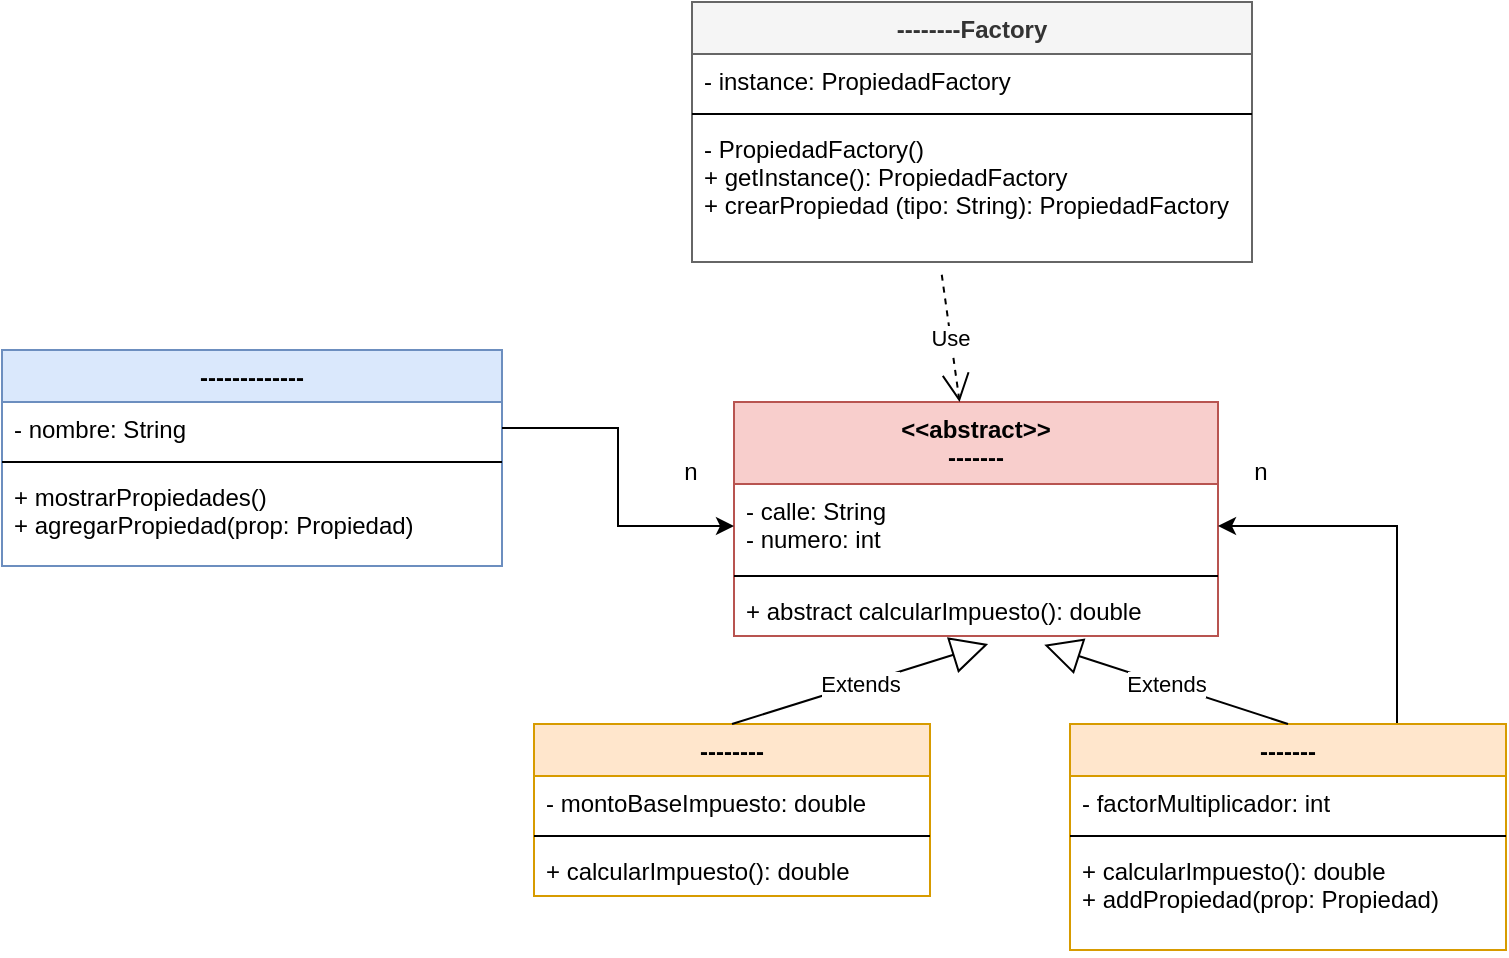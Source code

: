 <mxfile version="15.4.0" type="device"><diagram id="gQjpaSXzzTaG0W6sBSb6" name="Página-1"><mxGraphModel dx="1477" dy="633" grid="0" gridSize="10" guides="1" tooltips="1" connect="1" arrows="1" fold="1" page="0" pageScale="1" pageWidth="827" pageHeight="1169" math="0" shadow="0"><root><mxCell id="0"/><mxCell id="1" parent="0"/><mxCell id="20JLVAtIkbaSRFVhII1U-1" value="--------Factory" style="swimlane;fontStyle=1;align=center;verticalAlign=top;childLayout=stackLayout;horizontal=1;startSize=26;horizontalStack=0;resizeParent=1;resizeParentMax=0;resizeLast=0;collapsible=1;marginBottom=0;fillColor=#f5f5f5;strokeColor=#666666;fontColor=#333333;" parent="1" vertex="1"><mxGeometry x="329" y="35" width="280" height="130" as="geometry"/></mxCell><mxCell id="20JLVAtIkbaSRFVhII1U-2" value="- instance: PropiedadFactory" style="text;strokeColor=none;fillColor=none;align=left;verticalAlign=top;spacingLeft=4;spacingRight=4;overflow=hidden;rotatable=0;points=[[0,0.5],[1,0.5]];portConstraint=eastwest;" parent="20JLVAtIkbaSRFVhII1U-1" vertex="1"><mxGeometry y="26" width="280" height="26" as="geometry"/></mxCell><mxCell id="20JLVAtIkbaSRFVhII1U-3" value="" style="line;strokeWidth=1;fillColor=none;align=left;verticalAlign=middle;spacingTop=-1;spacingLeft=3;spacingRight=3;rotatable=0;labelPosition=right;points=[];portConstraint=eastwest;" parent="20JLVAtIkbaSRFVhII1U-1" vertex="1"><mxGeometry y="52" width="280" height="8" as="geometry"/></mxCell><mxCell id="20JLVAtIkbaSRFVhII1U-4" value="- PropiedadFactory()&#10;+ getInstance(): PropiedadFactory&#10;+ crearPropiedad (tipo: String): PropiedadFactory" style="text;strokeColor=none;fillColor=none;align=left;verticalAlign=top;spacingLeft=4;spacingRight=4;overflow=hidden;rotatable=0;points=[[0,0.5],[1,0.5]];portConstraint=eastwest;" parent="20JLVAtIkbaSRFVhII1U-1" vertex="1"><mxGeometry y="60" width="280" height="70" as="geometry"/></mxCell><mxCell id="20JLVAtIkbaSRFVhII1U-5" value="&lt;&lt;abstract&gt;&gt;&#10;-------" style="swimlane;fontStyle=1;align=center;verticalAlign=top;childLayout=stackLayout;horizontal=1;startSize=41;horizontalStack=0;resizeParent=1;resizeParentMax=0;resizeLast=0;collapsible=1;marginBottom=0;fillColor=#f8cecc;strokeColor=#b85450;" parent="1" vertex="1"><mxGeometry x="350" y="235" width="242" height="117" as="geometry"/></mxCell><mxCell id="20JLVAtIkbaSRFVhII1U-6" value="- calle: String&#10;- numero: int" style="text;strokeColor=none;fillColor=none;align=left;verticalAlign=top;spacingLeft=4;spacingRight=4;overflow=hidden;rotatable=0;points=[[0,0.5],[1,0.5]];portConstraint=eastwest;" parent="20JLVAtIkbaSRFVhII1U-5" vertex="1"><mxGeometry y="41" width="242" height="42" as="geometry"/></mxCell><mxCell id="20JLVAtIkbaSRFVhII1U-7" value="" style="line;strokeWidth=1;fillColor=none;align=left;verticalAlign=middle;spacingTop=-1;spacingLeft=3;spacingRight=3;rotatable=0;labelPosition=right;points=[];portConstraint=eastwest;" parent="20JLVAtIkbaSRFVhII1U-5" vertex="1"><mxGeometry y="83" width="242" height="8" as="geometry"/></mxCell><mxCell id="20JLVAtIkbaSRFVhII1U-8" value="+ abstract calcularImpuesto(): double" style="text;strokeColor=none;fillColor=none;align=left;verticalAlign=top;spacingLeft=4;spacingRight=4;overflow=hidden;rotatable=0;points=[[0,0.5],[1,0.5]];portConstraint=eastwest;" parent="20JLVAtIkbaSRFVhII1U-5" vertex="1"><mxGeometry y="91" width="242" height="26" as="geometry"/></mxCell><mxCell id="20JLVAtIkbaSRFVhII1U-9" value="-------------" style="swimlane;fontStyle=1;align=center;verticalAlign=top;childLayout=stackLayout;horizontal=1;startSize=26;horizontalStack=0;resizeParent=1;resizeParentMax=0;resizeLast=0;collapsible=1;marginBottom=0;fillColor=#dae8fc;strokeColor=#6c8ebf;" parent="1" vertex="1"><mxGeometry x="-16" y="209" width="250" height="108" as="geometry"/></mxCell><mxCell id="20JLVAtIkbaSRFVhII1U-10" value="- nombre: String" style="text;strokeColor=none;fillColor=none;align=left;verticalAlign=top;spacingLeft=4;spacingRight=4;overflow=hidden;rotatable=0;points=[[0,0.5],[1,0.5]];portConstraint=eastwest;" parent="20JLVAtIkbaSRFVhII1U-9" vertex="1"><mxGeometry y="26" width="250" height="26" as="geometry"/></mxCell><mxCell id="20JLVAtIkbaSRFVhII1U-11" value="" style="line;strokeWidth=1;fillColor=none;align=left;verticalAlign=middle;spacingTop=-1;spacingLeft=3;spacingRight=3;rotatable=0;labelPosition=right;points=[];portConstraint=eastwest;" parent="20JLVAtIkbaSRFVhII1U-9" vertex="1"><mxGeometry y="52" width="250" height="8" as="geometry"/></mxCell><mxCell id="20JLVAtIkbaSRFVhII1U-12" value="+ mostrarPropiedades()&#10;+ agregarPropiedad(prop: Propiedad)" style="text;strokeColor=none;fillColor=none;align=left;verticalAlign=top;spacingLeft=4;spacingRight=4;overflow=hidden;rotatable=0;points=[[0,0.5],[1,0.5]];portConstraint=eastwest;" parent="20JLVAtIkbaSRFVhII1U-9" vertex="1"><mxGeometry y="60" width="250" height="48" as="geometry"/></mxCell><mxCell id="20JLVAtIkbaSRFVhII1U-13" value="--------" style="swimlane;fontStyle=1;align=center;verticalAlign=top;childLayout=stackLayout;horizontal=1;startSize=26;horizontalStack=0;resizeParent=1;resizeParentMax=0;resizeLast=0;collapsible=1;marginBottom=0;fillColor=#ffe6cc;strokeColor=#d79b00;" parent="1" vertex="1"><mxGeometry x="250" y="396" width="198" height="86" as="geometry"/></mxCell><mxCell id="20JLVAtIkbaSRFVhII1U-14" value="- montoBaseImpuesto: double" style="text;strokeColor=none;fillColor=none;align=left;verticalAlign=top;spacingLeft=4;spacingRight=4;overflow=hidden;rotatable=0;points=[[0,0.5],[1,0.5]];portConstraint=eastwest;" parent="20JLVAtIkbaSRFVhII1U-13" vertex="1"><mxGeometry y="26" width="198" height="26" as="geometry"/></mxCell><mxCell id="20JLVAtIkbaSRFVhII1U-15" value="" style="line;strokeWidth=1;fillColor=none;align=left;verticalAlign=middle;spacingTop=-1;spacingLeft=3;spacingRight=3;rotatable=0;labelPosition=right;points=[];portConstraint=eastwest;" parent="20JLVAtIkbaSRFVhII1U-13" vertex="1"><mxGeometry y="52" width="198" height="8" as="geometry"/></mxCell><mxCell id="20JLVAtIkbaSRFVhII1U-16" value="+ calcularImpuesto(): double" style="text;strokeColor=none;fillColor=none;align=left;verticalAlign=top;spacingLeft=4;spacingRight=4;overflow=hidden;rotatable=0;points=[[0,0.5],[1,0.5]];portConstraint=eastwest;" parent="20JLVAtIkbaSRFVhII1U-13" vertex="1"><mxGeometry y="60" width="198" height="26" as="geometry"/></mxCell><mxCell id="20JLVAtIkbaSRFVhII1U-22" style="edgeStyle=orthogonalEdgeStyle;rounded=0;orthogonalLoop=1;jettySize=auto;html=1;exitX=0.75;exitY=0;exitDx=0;exitDy=0;entryX=1;entryY=0.5;entryDx=0;entryDy=0;" parent="1" source="20JLVAtIkbaSRFVhII1U-17" target="20JLVAtIkbaSRFVhII1U-6" edge="1"><mxGeometry relative="1" as="geometry"/></mxCell><mxCell id="20JLVAtIkbaSRFVhII1U-17" value="-------" style="swimlane;fontStyle=1;align=center;verticalAlign=top;childLayout=stackLayout;horizontal=1;startSize=26;horizontalStack=0;resizeParent=1;resizeParentMax=0;resizeLast=0;collapsible=1;marginBottom=0;fillColor=#ffe6cc;strokeColor=#d79b00;" parent="1" vertex="1"><mxGeometry x="518" y="396" width="218" height="113" as="geometry"/></mxCell><mxCell id="20JLVAtIkbaSRFVhII1U-18" value="- factorMultiplicador: int" style="text;strokeColor=none;fillColor=none;align=left;verticalAlign=top;spacingLeft=4;spacingRight=4;overflow=hidden;rotatable=0;points=[[0,0.5],[1,0.5]];portConstraint=eastwest;" parent="20JLVAtIkbaSRFVhII1U-17" vertex="1"><mxGeometry y="26" width="218" height="26" as="geometry"/></mxCell><mxCell id="20JLVAtIkbaSRFVhII1U-19" value="" style="line;strokeWidth=1;fillColor=none;align=left;verticalAlign=middle;spacingTop=-1;spacingLeft=3;spacingRight=3;rotatable=0;labelPosition=right;points=[];portConstraint=eastwest;" parent="20JLVAtIkbaSRFVhII1U-17" vertex="1"><mxGeometry y="52" width="218" height="8" as="geometry"/></mxCell><mxCell id="20JLVAtIkbaSRFVhII1U-20" value="+ calcularImpuesto(): double&#10;+ addPropiedad(prop: Propiedad)" style="text;strokeColor=none;fillColor=none;align=left;verticalAlign=top;spacingLeft=4;spacingRight=4;overflow=hidden;rotatable=0;points=[[0,0.5],[1,0.5]];portConstraint=eastwest;" parent="20JLVAtIkbaSRFVhII1U-17" vertex="1"><mxGeometry y="60" width="218" height="53" as="geometry"/></mxCell><mxCell id="20JLVAtIkbaSRFVhII1U-21" style="edgeStyle=orthogonalEdgeStyle;rounded=0;orthogonalLoop=1;jettySize=auto;html=1;exitX=1;exitY=0.5;exitDx=0;exitDy=0;" parent="1" source="20JLVAtIkbaSRFVhII1U-10" target="20JLVAtIkbaSRFVhII1U-6" edge="1"><mxGeometry relative="1" as="geometry"/></mxCell><mxCell id="20JLVAtIkbaSRFVhII1U-23" value="Use" style="endArrow=open;endSize=12;dashed=1;html=1;rounded=0;exitX=0.446;exitY=1.091;exitDx=0;exitDy=0;exitPerimeter=0;" parent="1" source="20JLVAtIkbaSRFVhII1U-4" target="20JLVAtIkbaSRFVhII1U-5" edge="1"><mxGeometry width="160" relative="1" as="geometry"><mxPoint x="338" y="331" as="sourcePoint"/><mxPoint x="498" y="331" as="targetPoint"/></mxGeometry></mxCell><mxCell id="20JLVAtIkbaSRFVhII1U-24" value="Extends" style="endArrow=block;endSize=16;endFill=0;html=1;rounded=0;exitX=0.5;exitY=0;exitDx=0;exitDy=0;entryX=0.525;entryY=1.154;entryDx=0;entryDy=0;entryPerimeter=0;" parent="1" source="20JLVAtIkbaSRFVhII1U-13" target="20JLVAtIkbaSRFVhII1U-8" edge="1"><mxGeometry width="160" relative="1" as="geometry"><mxPoint x="338" y="331" as="sourcePoint"/><mxPoint x="498" y="331" as="targetPoint"/></mxGeometry></mxCell><mxCell id="20JLVAtIkbaSRFVhII1U-25" value="Extends" style="endArrow=block;endSize=16;endFill=0;html=1;rounded=0;exitX=0.5;exitY=0;exitDx=0;exitDy=0;entryX=0.641;entryY=1.168;entryDx=0;entryDy=0;entryPerimeter=0;" parent="1" source="20JLVAtIkbaSRFVhII1U-17" target="20JLVAtIkbaSRFVhII1U-8" edge="1"><mxGeometry width="160" relative="1" as="geometry"><mxPoint x="358" y="475" as="sourcePoint"/><mxPoint x="484" y="358.004" as="targetPoint"/></mxGeometry></mxCell><mxCell id="20JLVAtIkbaSRFVhII1U-26" value="n" style="text;html=1;align=center;verticalAlign=middle;resizable=0;points=[];autosize=1;strokeColor=none;fillColor=none;" parent="1" vertex="1"><mxGeometry x="604" y="261" width="17" height="17" as="geometry"/></mxCell><mxCell id="20JLVAtIkbaSRFVhII1U-27" value="n" style="text;html=1;align=center;verticalAlign=middle;resizable=0;points=[];autosize=1;strokeColor=none;fillColor=none;" parent="1" vertex="1"><mxGeometry x="319" y="261" width="17" height="17" as="geometry"/></mxCell></root></mxGraphModel></diagram></mxfile>